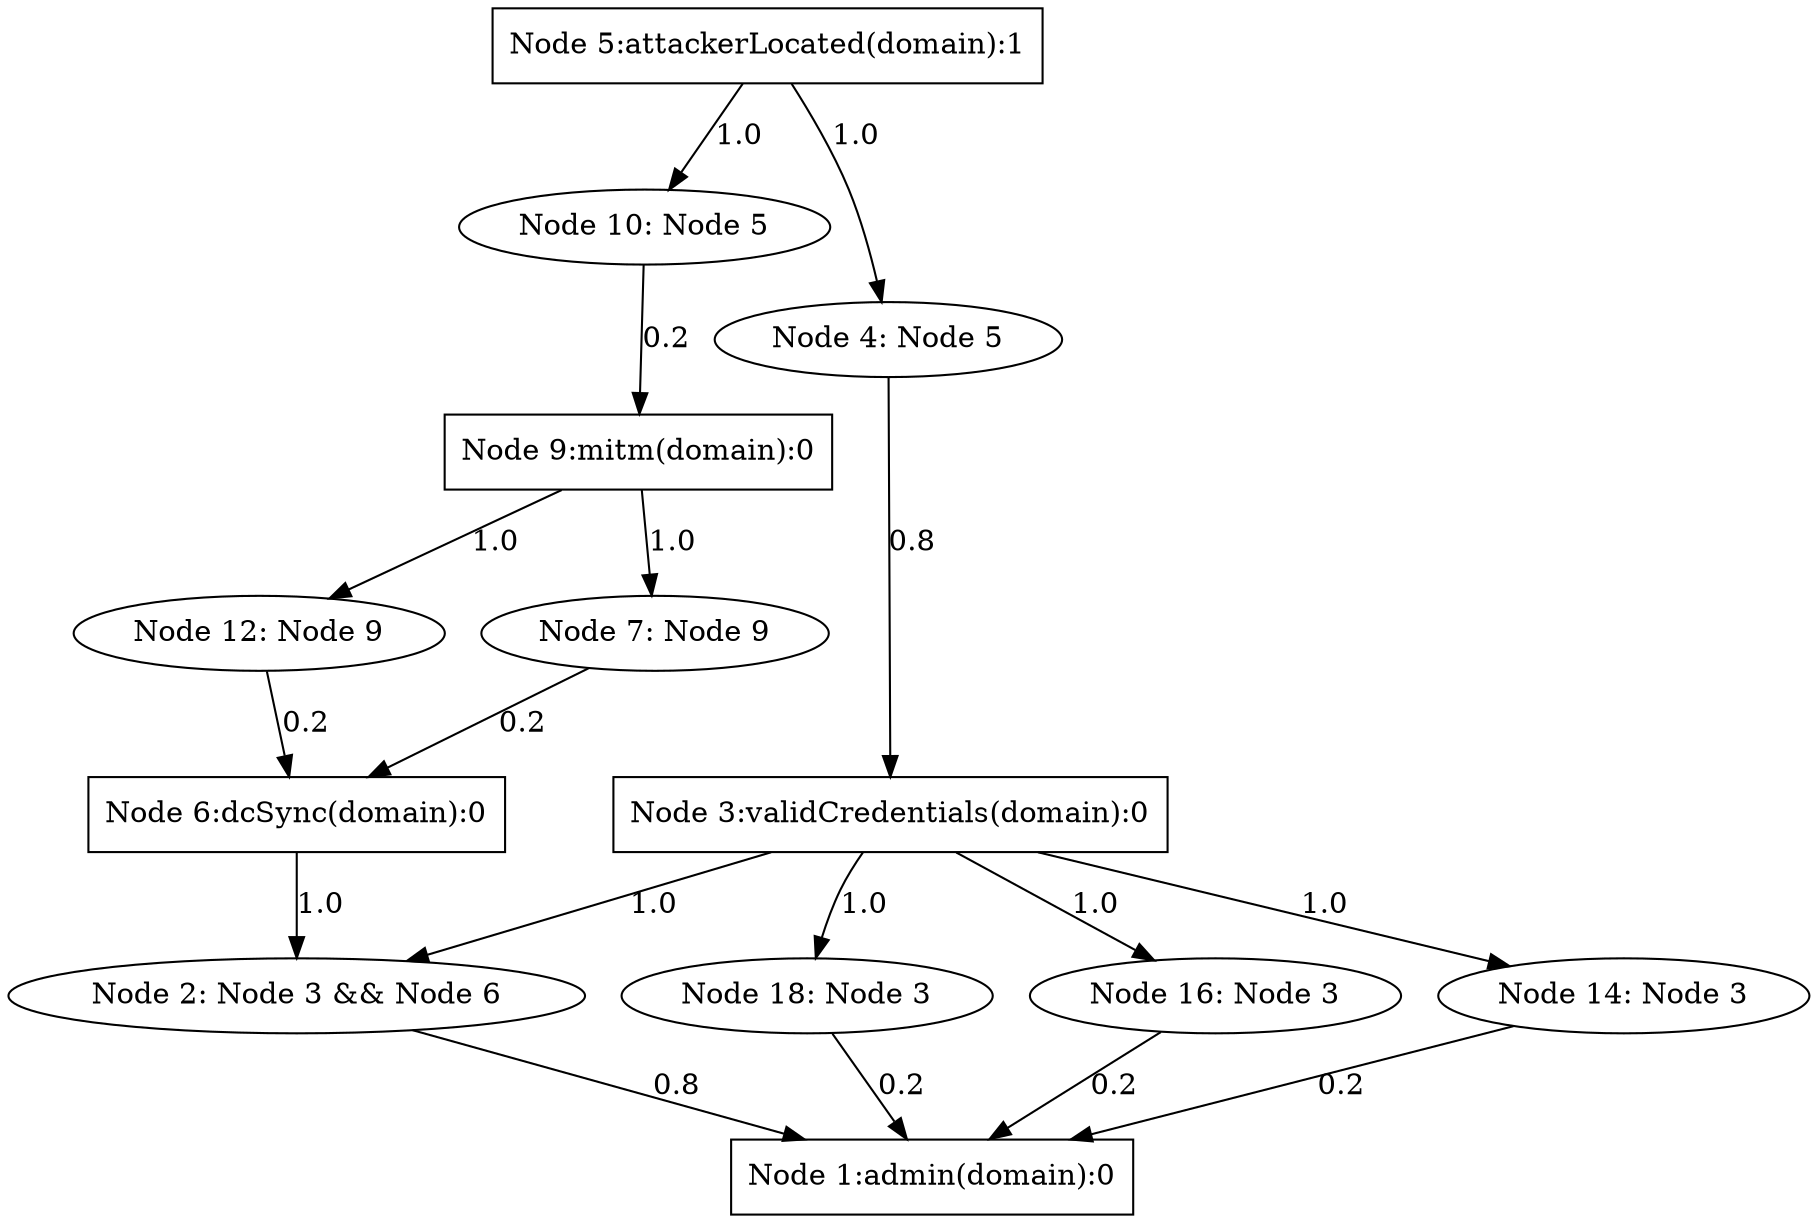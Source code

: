 strict digraph G {
  1 [ label="Node 18: Node 3" shape="ellipse" nodeType="AND" probArray="1.0" ];
  2 [ label="Node 16: Node 3" shape="ellipse" nodeType="AND" probArray="1.0" ];
  3 [ label="Node 14: Node 3" shape="ellipse" nodeType="AND" probArray="1.0" ];
  4 [ label="Node 12: Node 9" shape="ellipse" nodeType="AND" probArray="1.0" ];
  5 [ label="Node 10: Node 5" shape="ellipse" nodeType="AND" probArray="1.0" ];
  6 [ label="Node 9:mitm(domain):0" shape="box" nodeType="OR" probArray="0.2" ];
  7 [ label="Node 7: Node 9" shape="ellipse" nodeType="AND" probArray="1.0" ];
  8 [ label="Node 6:dcSync(domain):0" shape="box" nodeType="OR" probArray="0.2 0.2" ];
  9 [ label="Node 5:attackerLocated(domain):1" shape="box" nodeType="AND" probArray="1.0" ];
  10 [ label="Node 4: Node 5" shape="ellipse" nodeType="AND" probArray="1.0" ];
  11 [ label="Node 3:validCredentials(domain):0" shape="box" nodeType="OR" probArray="0.8" ];
  12 [ label="Node 2: Node 3 && Node 6" shape="ellipse" nodeType="AND" probArray="1.0 1.0" ];
  13 [ label="Node 1:admin(domain):0" shape="box" nodeType="OR" probArray="0.8 0.2 0.2 0.2" ];
  12 -> 13 [ label="0.8" color="black" ];
  11 -> 12 [ label="1.0" color="black" ];
  11 -> 3 [ label="1.0" color="black" ];
  11 -> 2 [ label="1.0" color="black" ];
  11 -> 1 [ label="1.0" color="black" ];
  10 -> 11 [ label="0.8" color="black" ];
  9 -> 10 [ label="1.0" color="black" ];
  9 -> 5 [ label="1.0" color="black" ];
  8 -> 12 [ label="1.0" color="black" ];
  7 -> 8 [ label="0.2" color="black" ];
  6 -> 7 [ label="1.0" color="black" ];
  6 -> 4 [ label="1.0" color="black" ];
  5 -> 6 [ label="0.2" color="black" ];
  4 -> 8 [ label="0.2" color="black" ];
  3 -> 13 [ label="0.2" color="black" ];
  2 -> 13 [ label="0.2" color="black" ];
  1 -> 13 [ label="0.2" color="black" ];
}

